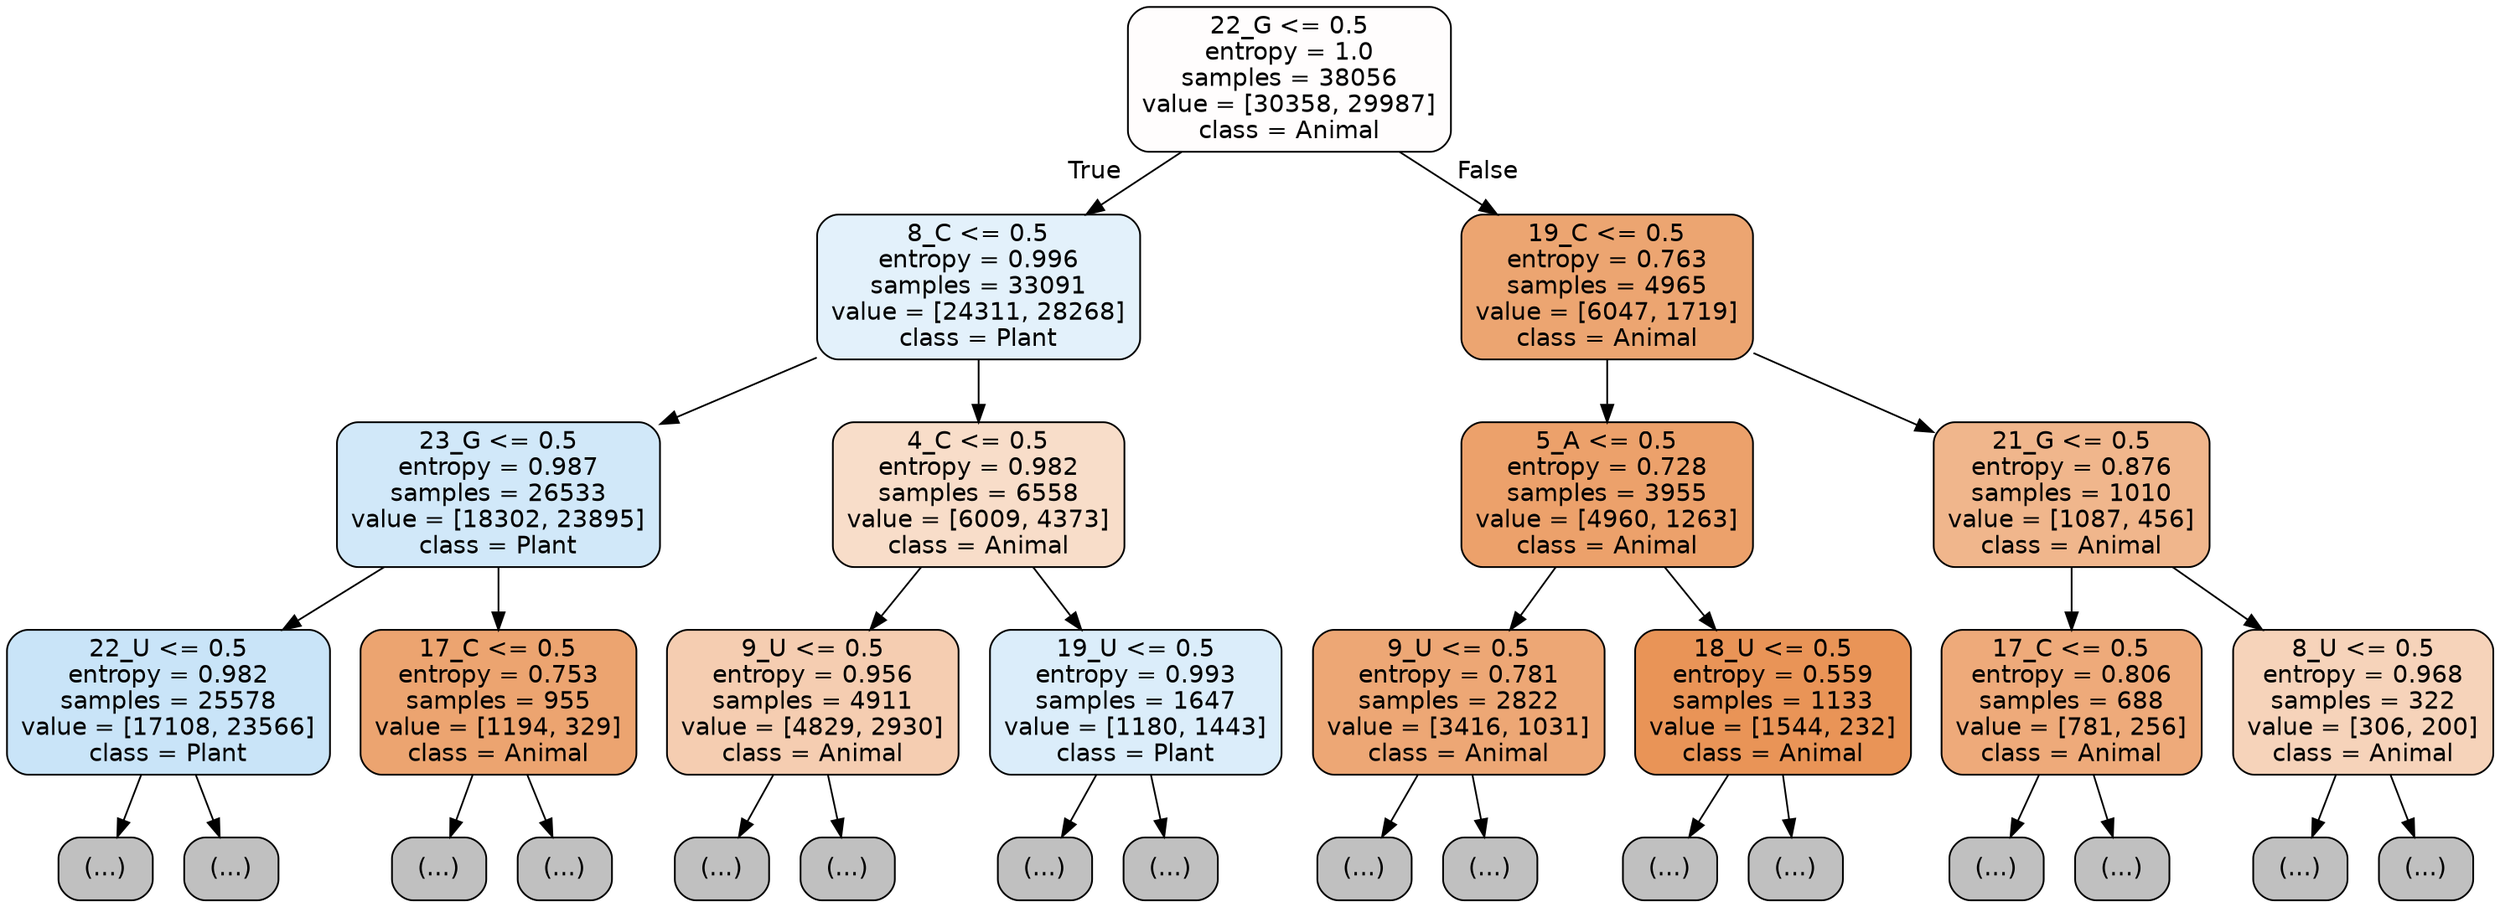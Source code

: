 digraph Tree {
node [shape=box, style="filled, rounded", color="black", fontname="helvetica"] ;
edge [fontname="helvetica"] ;
0 [label="22_G <= 0.5\nentropy = 1.0\nsamples = 38056\nvalue = [30358, 29987]\nclass = Animal", fillcolor="#fffdfd"] ;
1 [label="8_C <= 0.5\nentropy = 0.996\nsamples = 33091\nvalue = [24311, 28268]\nclass = Plant", fillcolor="#e3f1fb"] ;
0 -> 1 [labeldistance=2.5, labelangle=45, headlabel="True"] ;
2 [label="23_G <= 0.5\nentropy = 0.987\nsamples = 26533\nvalue = [18302, 23895]\nclass = Plant", fillcolor="#d1e8f9"] ;
1 -> 2 ;
3 [label="22_U <= 0.5\nentropy = 0.982\nsamples = 25578\nvalue = [17108, 23566]\nclass = Plant", fillcolor="#c9e4f8"] ;
2 -> 3 ;
4 [label="(...)", fillcolor="#C0C0C0"] ;
3 -> 4 ;
9377 [label="(...)", fillcolor="#C0C0C0"] ;
3 -> 9377 ;
10810 [label="17_C <= 0.5\nentropy = 0.753\nsamples = 955\nvalue = [1194, 329]\nclass = Animal", fillcolor="#eca470"] ;
2 -> 10810 ;
10811 [label="(...)", fillcolor="#C0C0C0"] ;
10810 -> 10811 ;
11122 [label="(...)", fillcolor="#C0C0C0"] ;
10810 -> 11122 ;
11183 [label="4_C <= 0.5\nentropy = 0.982\nsamples = 6558\nvalue = [6009, 4373]\nclass = Animal", fillcolor="#f8ddc9"] ;
1 -> 11183 ;
11184 [label="9_U <= 0.5\nentropy = 0.956\nsamples = 4911\nvalue = [4829, 2930]\nclass = Animal", fillcolor="#f5cdb1"] ;
11183 -> 11184 ;
11185 [label="(...)", fillcolor="#C0C0C0"] ;
11184 -> 11185 ;
12994 [label="(...)", fillcolor="#C0C0C0"] ;
11184 -> 12994 ;
13799 [label="19_U <= 0.5\nentropy = 0.993\nsamples = 1647\nvalue = [1180, 1443]\nclass = Plant", fillcolor="#dbedfa"] ;
11183 -> 13799 ;
13800 [label="(...)", fillcolor="#C0C0C0"] ;
13799 -> 13800 ;
14351 [label="(...)", fillcolor="#C0C0C0"] ;
13799 -> 14351 ;
14540 [label="19_C <= 0.5\nentropy = 0.763\nsamples = 4965\nvalue = [6047, 1719]\nclass = Animal", fillcolor="#eca571"] ;
0 -> 14540 [labeldistance=2.5, labelangle=-45, headlabel="False"] ;
14541 [label="5_A <= 0.5\nentropy = 0.728\nsamples = 3955\nvalue = [4960, 1263]\nclass = Animal", fillcolor="#eca16b"] ;
14540 -> 14541 ;
14542 [label="9_U <= 0.5\nentropy = 0.781\nsamples = 2822\nvalue = [3416, 1031]\nclass = Animal", fillcolor="#eda775"] ;
14541 -> 14542 ;
14543 [label="(...)", fillcolor="#C0C0C0"] ;
14542 -> 14543 ;
15390 [label="(...)", fillcolor="#C0C0C0"] ;
14542 -> 15390 ;
15661 [label="18_U <= 0.5\nentropy = 0.559\nsamples = 1133\nvalue = [1544, 232]\nclass = Animal", fillcolor="#e99457"] ;
14541 -> 15661 ;
15662 [label="(...)", fillcolor="#C0C0C0"] ;
15661 -> 15662 ;
15921 [label="(...)", fillcolor="#C0C0C0"] ;
15661 -> 15921 ;
16012 [label="21_G <= 0.5\nentropy = 0.876\nsamples = 1010\nvalue = [1087, 456]\nclass = Animal", fillcolor="#f0b68c"] ;
14540 -> 16012 ;
16013 [label="17_C <= 0.5\nentropy = 0.806\nsamples = 688\nvalue = [781, 256]\nclass = Animal", fillcolor="#eeaa7a"] ;
16012 -> 16013 ;
16014 [label="(...)", fillcolor="#C0C0C0"] ;
16013 -> 16014 ;
16275 [label="(...)", fillcolor="#C0C0C0"] ;
16013 -> 16275 ;
16344 [label="8_U <= 0.5\nentropy = 0.968\nsamples = 322\nvalue = [306, 200]\nclass = Animal", fillcolor="#f6d3ba"] ;
16012 -> 16344 ;
16345 [label="(...)", fillcolor="#C0C0C0"] ;
16344 -> 16345 ;
16472 [label="(...)", fillcolor="#C0C0C0"] ;
16344 -> 16472 ;
}